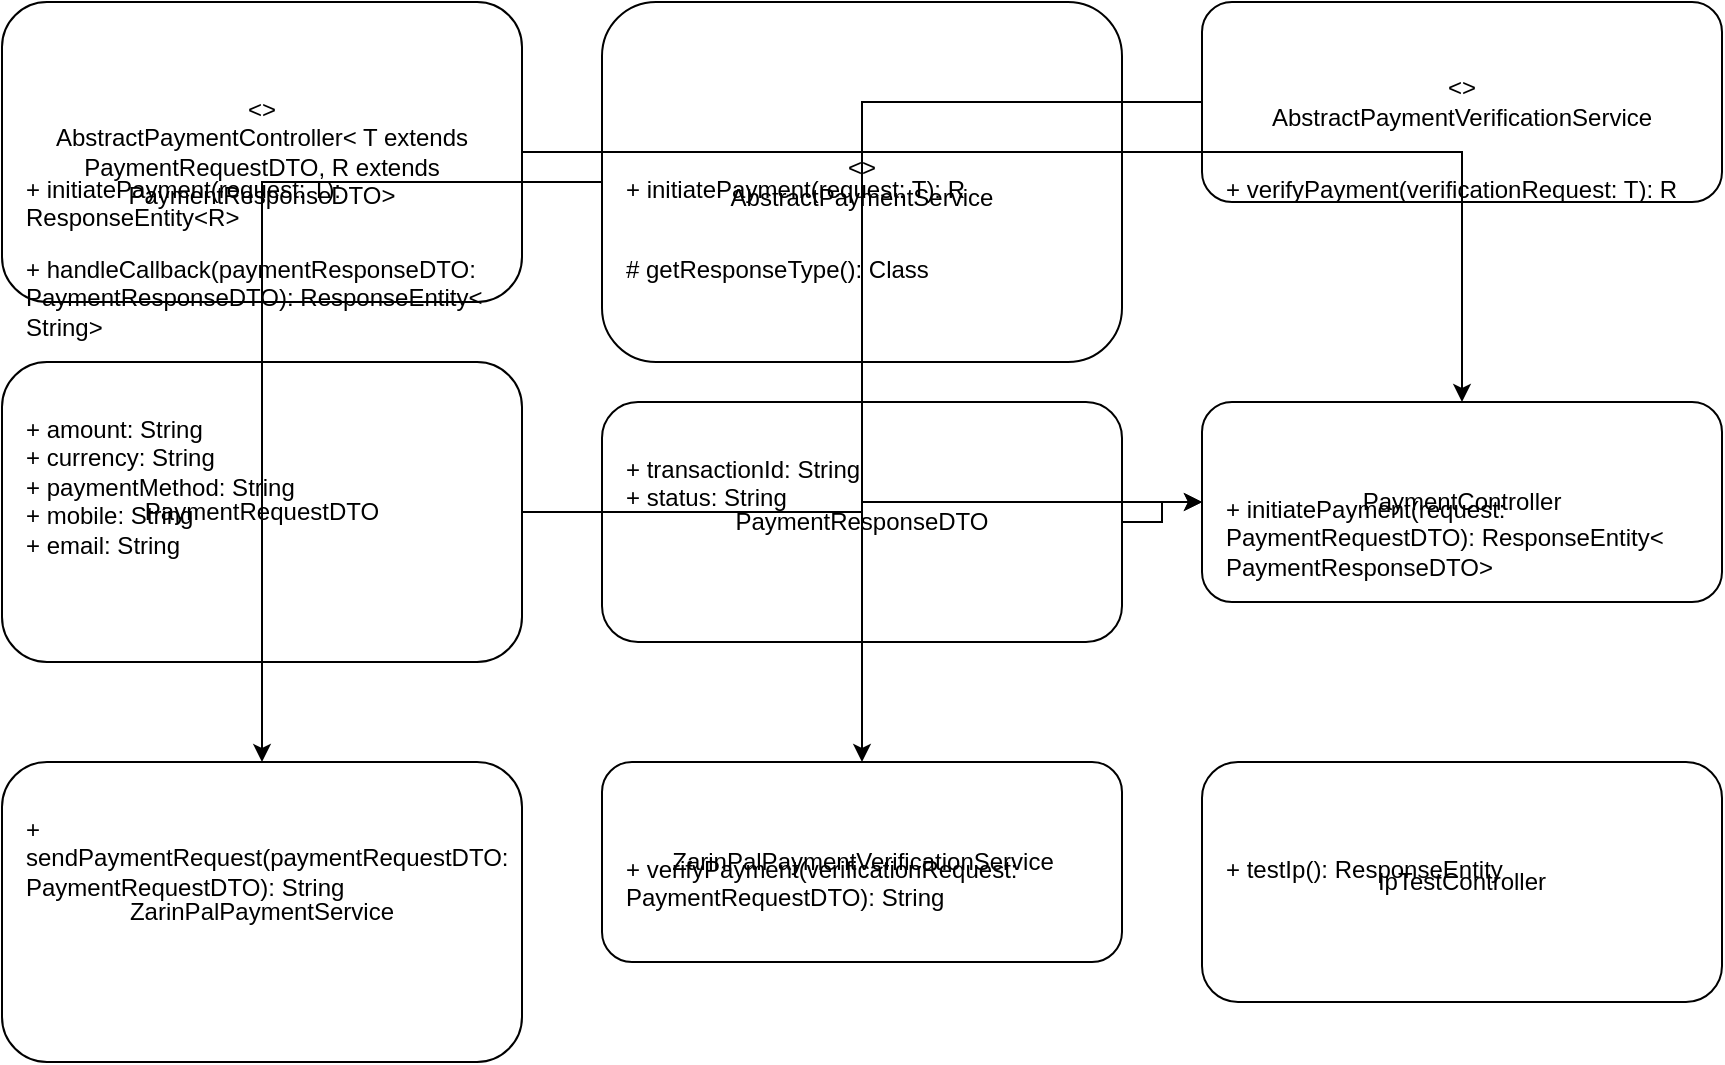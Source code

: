 <mxfile>
  <diagram name="Payment Integration Module">
    <mxGraphModel dx="727" dy="500" grid="1" gridSize="10" guides="1" tooltips="1" connect="1" arrows="1" fold="1"
    page="1" pageScale="1" pageWidth="827" pageHeight="1169" math="0" shadow="0">
      <root>
        <mxCell id="0" />
        <mxCell id="1" parent="0" />

        <!-- AbstractPaymentController -->
        <mxCell id="AbstractPaymentController" value="&lt;&lt;abstract&gt;&gt;&#xa;AbstractPaymentController&lt;
        T extends PaymentRequestDTO, R extends PaymentResponseDTO&gt;" style="rounded=1;whiteSpace=wrap;html=1;"
         vertex="1" parent="1">
          <mxGeometry x="20" y="20" width="260" height="150" as="geometry" />
        </mxCell>
        <mxCell id="initiatePayment" value="+ initiatePayment(request: T): ResponseEntity&lt;R&gt;" style="text;
        html=1;whiteSpace=wrap;" vertex="1" parent="AbstractPaymentController">
          <mxGeometry x="10" y="80" width="240" height="40" as="geometry" />
        </mxCell>
        <mxCell id="handleCallback" value="+ handleCallback(paymentResponseDTO: PaymentResponseDTO): ResponseEntity&lt;
        String&gt;" style="text;html=1;whiteSpace=wrap;" vertex="1" parent="AbstractPaymentController">
          <mxGeometry x="10" y="120" width="240" height="40" as="geometry" />
        </mxCell>

        <!-- AbstractPaymentService -->
        <mxCell id="AbstractPaymentService" value="&lt;&lt;abstract&gt;&gt;&#xa;AbstractPaymentService&lt;T extends PaymentRequestDTO, R extends PaymentResponseDTO&gt;" style="rounded=1;whiteSpace=wrap;html=1;" vertex="1" parent="1">
          <mxGeometry x="320" y="20" width="260" height="180" as="geometry" />
        </mxCell>
        <mxCell id="initiatePaymentService" value="+ initiatePayment(request: T): R" style="text;html=1;whiteSpace=wrap;" vertex="1" parent="AbstractPaymentService">
          <mxGeometry x="10" y="80" width="240" height="40" as="geometry" />
        </mxCell>
        <mxCell id="getResponseType" value="# getResponseType(): Class&lt;R&gt;" style="text;html=1;whiteSpace=wrap;" vertex="1" parent="AbstractPaymentService">
          <mxGeometry x="10" y="120" width="240" height="40" as="geometry" />
        </mxCell>

        <!-- AbstractPaymentVerificationService -->
        <mxCell id="AbstractPaymentVerificationService" value="&lt;&lt;abstract&gt;&gt;&#xa;AbstractPaymentVerificationService&lt;T, R&gt;" style="rounded=1;whiteSpace=wrap;html=1;" vertex="1" parent="1">
          <mxGeometry x="620" y="20" width="260" height="100" as="geometry" />
        </mxCell>
        <mxCell id="verifyPayment" value="+ verifyPayment(verificationRequest: T): R" style="text;html=1;whiteSpace=wrap;" vertex="1" parent="AbstractPaymentVerificationService">
          <mxGeometry x="10" y="80" width="240" height="40" as="geometry" />
        </mxCell>

        <!-- PaymentRequestDTO -->
        <mxCell id="PaymentRequestDTO" value="PaymentRequestDTO" style="rounded=1;whiteSpace=wrap;html=1;" vertex="1" parent="1">
          <mxGeometry x="20" y="200" width="260" height="150" as="geometry" />
        </mxCell>
        <mxCell id="fieldsRequestDTO" value="+ amount: String&#xa;+ currency: String&#xa;+ paymentMethod: String&#xa;+ mobile: String&#xa;+ email: String" style="text;html=1;whiteSpace=wrap;" vertex="1" parent="PaymentRequestDTO">
          <mxGeometry x="10" y="20" width="240" height="100" as="geometry" />
        </mxCell>

        <!-- PaymentResponseDTO -->
        <mxCell id="PaymentResponseDTO" value="PaymentResponseDTO" style="rounded=1;whiteSpace=wrap;html=1;" vertex="1" parent="1">
          <mxGeometry x="320" y="220" width="260" height="120" as="geometry" />
        </mxCell>
        <mxCell id="fieldsResponseDTO" value="+ transactionId: String&#xa;+ status: String" style="text;html=1;whiteSpace=wrap;" vertex="1" parent="PaymentResponseDTO">
          <mxGeometry x="10" y="20" width="240" height="60" as="geometry" />
        </mxCell>

        <!-- PaymentController -->
        <mxCell id="PaymentController" value="PaymentController" style="rounded=1;whiteSpace=wrap;html=1;" vertex="1" parent="1">
          <mxGeometry x="620" y="220" width="260" height="100" as="geometry" />
        </mxCell>
        <mxCell id="initiatePaymentController" value="+ initiatePayment(request: PaymentRequestDTO): ResponseEntity&lt;
        PaymentResponseDTO&gt;" style="text;html=1;whiteSpace=wrap;" vertex="1" parent="PaymentController">
          <mxGeometry x="10" y="40" width="240" height="40" as="geometry" />
        </mxCell>

        <!-- ZarinPalPaymentService -->
        <mxCell id="ZarinPalPaymentService" value="ZarinPalPaymentService" style="rounded=1;whiteSpace=wrap;html=1;" vertex="1" parent="1">
          <mxGeometry x="20" y="400" width="260" height="150" as="geometry" />
        </mxCell>
        <mxCell id="sendPaymentRequest" value="+ sendPaymentRequest(paymentRequestDTO: PaymentRequestDTO): String"
         style="text;html=1;whiteSpace=wrap;" vertex="1" parent="ZarinPalPaymentService">
          <mxGeometry x="10" y="20" width="240" height="60" as="geometry" />
        </mxCell>

        <!-- ZarinPalPaymentVerificationService -->
        <mxCell id="ZarinPalPaymentVerificationService" value="ZarinPalPaymentVerificationService" style="rounded=1;
        whiteSpace=wrap;html=1;" vertex="1" parent="1">
          <mxGeometry x="320" y="400" width="260" height="100" as="geometry" />
        </mxCell>
        <mxCell id="verifyPaymentService" value="+ verifyPayment(verificationRequest: PaymentRequestDTO): String" style="text;
        html=1;whiteSpace=wrap;" vertex="1" parent="ZarinPalPaymentVerificationService">
          <mxGeometry x="10" y="40" width="240" height="40" as="geometry" />
        </mxCell>

        <!-- IpTestController -->
        <mxCell id="IpTestController" value="IpTestController" style="rounded=1;whiteSpace=wrap;html=1;" vertex="1" parent="1">
          <mxGeometry x="620" y="400" width="260" height="120" as="geometry" />
        </mxCell>
        <mxCell id="testIp" value="+ testIp(): ResponseEntity&lt;String&gt;" style="text;html=1;whiteSpace=wrap;" vertex="1" parent="IpTestController">
          <mxGeometry x="10" y="40" width="240" height="40" as="geometry" />
        </mxCell>

        <!-- Associations -->
        <mxCell id="initiatePaymentServiceLink" style="edgeStyle=orthogonalEdgeStyle;rounded=0;orthogonalLoop=1;jettySize=auto;html=1;"
         edge="1" parent="1" source="AbstractPaymentService" target="ZarinPalPaymentService">
          <mxGeometry relative="1" as="geometry" />
        </mxCell>
        <mxCell id="verifyPaymentLink" style="edgeStyle=orthogonalEdgeStyle;rounded=0;orthogonalLoop=1;jettySize=auto;html=1;"
         edge="1" parent="1" source="AbstractPaymentVerificationService" target="ZarinPalPaymentVerificationService">
          <mxGeometry relative="1" as="geometry" />
        </mxCell>
        <mxCell id="initiatePaymentControllerLink" style="edgeStyle=orthogonalEdgeStyle;rounded=0;orthogonalLoop=1;jettySize=auto;
        html=1;" edge="1" parent="1" source="AbstractPaymentController" target="PaymentController">
          <mxGeometry relative="1" as="geometry" />
        </mxCell>
        <mxCell id="fieldsRequestDTOLink" style="edgeStyle=orthogonalEdgeStyle;rounded=0;orthogonalLoop=1;jettySize=auto;html=1;"
         edge="1" parent="1" source="PaymentRequestDTO" target="PaymentController">
          <mxGeometry relative="1" as="geometry" />
        </mxCell>
        <mxCell id="fieldsResponseDTOLink" style="edgeStyle=orthogonalEdgeStyle;rounded=0;orthogonalLoop=1;jettySize=auto;html=1;"
         edge="1" parent="1" source="PaymentResponseDTO" target="PaymentController">
          <mxGeometry relative="1" as="geometry" />
        </mxCell>
      </root>
    </mxGraphModel>
  </diagram>
</mxfile>
